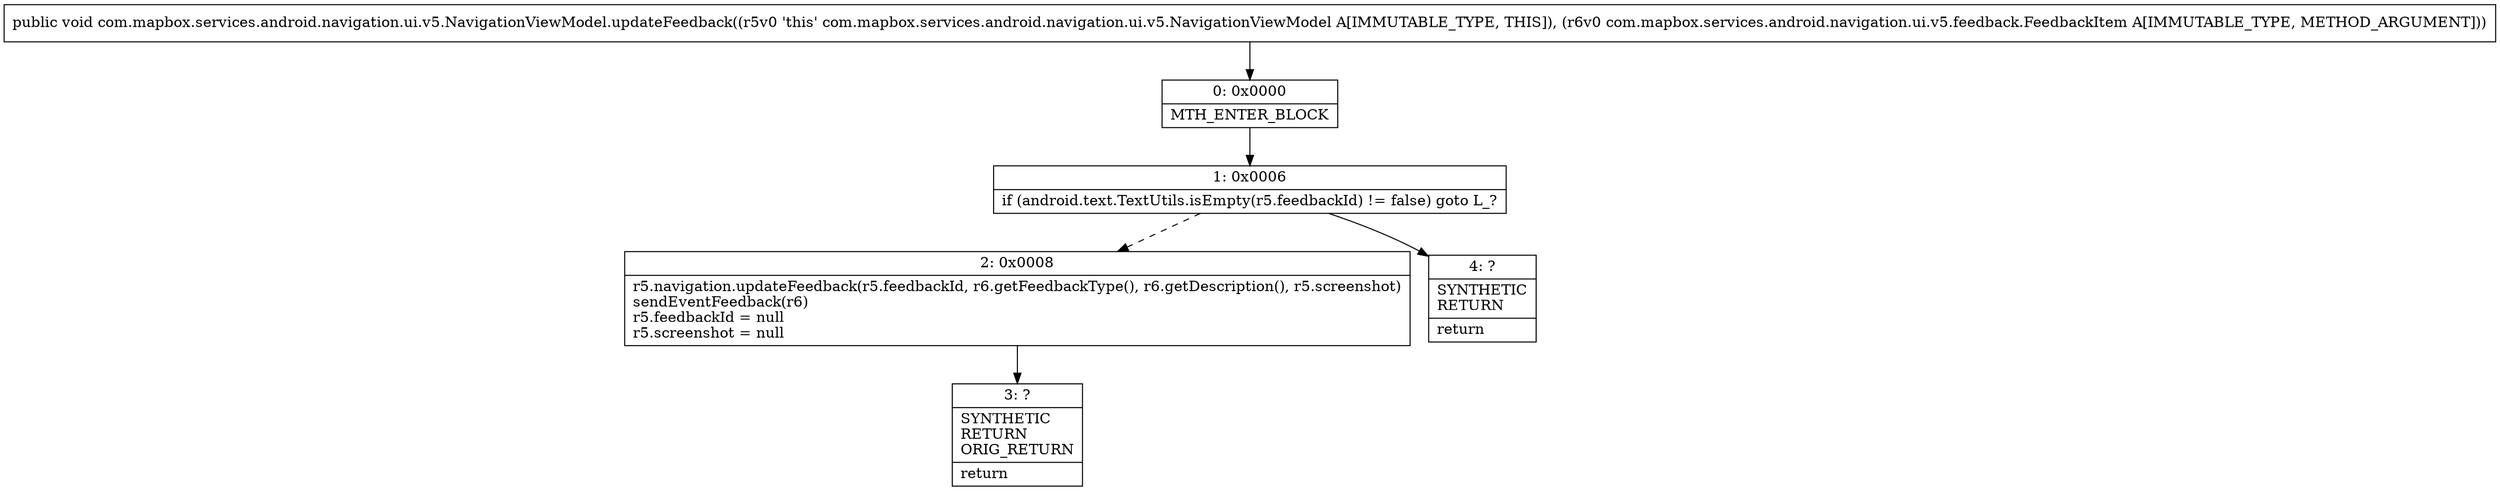 digraph "CFG forcom.mapbox.services.android.navigation.ui.v5.NavigationViewModel.updateFeedback(Lcom\/mapbox\/services\/android\/navigation\/ui\/v5\/feedback\/FeedbackItem;)V" {
Node_0 [shape=record,label="{0\:\ 0x0000|MTH_ENTER_BLOCK\l}"];
Node_1 [shape=record,label="{1\:\ 0x0006|if (android.text.TextUtils.isEmpty(r5.feedbackId) != false) goto L_?\l}"];
Node_2 [shape=record,label="{2\:\ 0x0008|r5.navigation.updateFeedback(r5.feedbackId, r6.getFeedbackType(), r6.getDescription(), r5.screenshot)\lsendEventFeedback(r6)\lr5.feedbackId = null\lr5.screenshot = null\l}"];
Node_3 [shape=record,label="{3\:\ ?|SYNTHETIC\lRETURN\lORIG_RETURN\l|return\l}"];
Node_4 [shape=record,label="{4\:\ ?|SYNTHETIC\lRETURN\l|return\l}"];
MethodNode[shape=record,label="{public void com.mapbox.services.android.navigation.ui.v5.NavigationViewModel.updateFeedback((r5v0 'this' com.mapbox.services.android.navigation.ui.v5.NavigationViewModel A[IMMUTABLE_TYPE, THIS]), (r6v0 com.mapbox.services.android.navigation.ui.v5.feedback.FeedbackItem A[IMMUTABLE_TYPE, METHOD_ARGUMENT])) }"];
MethodNode -> Node_0;
Node_0 -> Node_1;
Node_1 -> Node_2[style=dashed];
Node_1 -> Node_4;
Node_2 -> Node_3;
}

